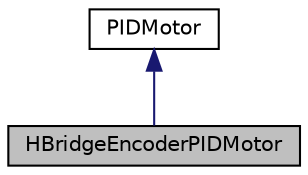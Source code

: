 digraph "HBridgeEncoderPIDMotor"
{
  edge [fontname="Helvetica",fontsize="10",labelfontname="Helvetica",labelfontsize="10"];
  node [fontname="Helvetica",fontsize="10",shape=record];
  Node0 [label="HBridgeEncoderPIDMotor",height=0.2,width=0.4,color="black", fillcolor="grey75", style="filled", fontcolor="black"];
  Node1 -> Node0 [dir="back",color="midnightblue",fontsize="10",style="solid",fontname="Helvetica"];
  Node1 [label="PIDMotor",height=0.2,width=0.4,color="black", fillcolor="white", style="filled",URL="$classPIDMotor.html"];
}
